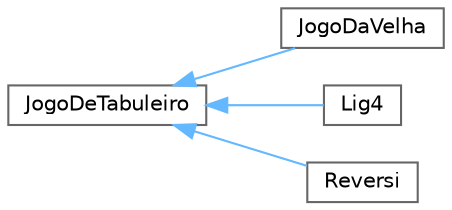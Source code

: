 digraph "Graphical Class Hierarchy"
{
 // LATEX_PDF_SIZE
  bgcolor="transparent";
  edge [fontname=Helvetica,fontsize=10,labelfontname=Helvetica,labelfontsize=10];
  node [fontname=Helvetica,fontsize=10,shape=box,height=0.2,width=0.4];
  rankdir="LR";
  Node0 [id="Node000000",label="JogoDeTabuleiro",height=0.2,width=0.4,color="grey40", fillcolor="white", style="filled",URL="$classJogoDeTabuleiro.html",tooltip="Classe abstrata que define a interface para jogos de tabuleiro."];
  Node0 -> Node1 [id="edge1_Node000000_Node000001",dir="back",color="steelblue1",style="solid",tooltip=" "];
  Node1 [id="Node000001",label="JogoDaVelha",height=0.2,width=0.4,color="grey40", fillcolor="white", style="filled",URL="$classJogoDaVelha.html",tooltip="Classe que implementa o jogo da velha como um jogo de tabuleiro."];
  Node0 -> Node2 [id="edge2_Node000000_Node000002",dir="back",color="steelblue1",style="solid",tooltip=" "];
  Node2 [id="Node000002",label="Lig4",height=0.2,width=0.4,color="grey40", fillcolor="white", style="filled",URL="$classLig4.html",tooltip="Classe que implementa o jogo Lig4 (Conecta 4)."];
  Node0 -> Node3 [id="edge3_Node000000_Node000003",dir="back",color="steelblue1",style="solid",tooltip=" "];
  Node3 [id="Node000003",label="Reversi",height=0.2,width=0.4,color="grey40", fillcolor="white", style="filled",URL="$classReversi.html",tooltip="Classe que representa o jogo Reversi (também conhecido como Othello)."];
}
